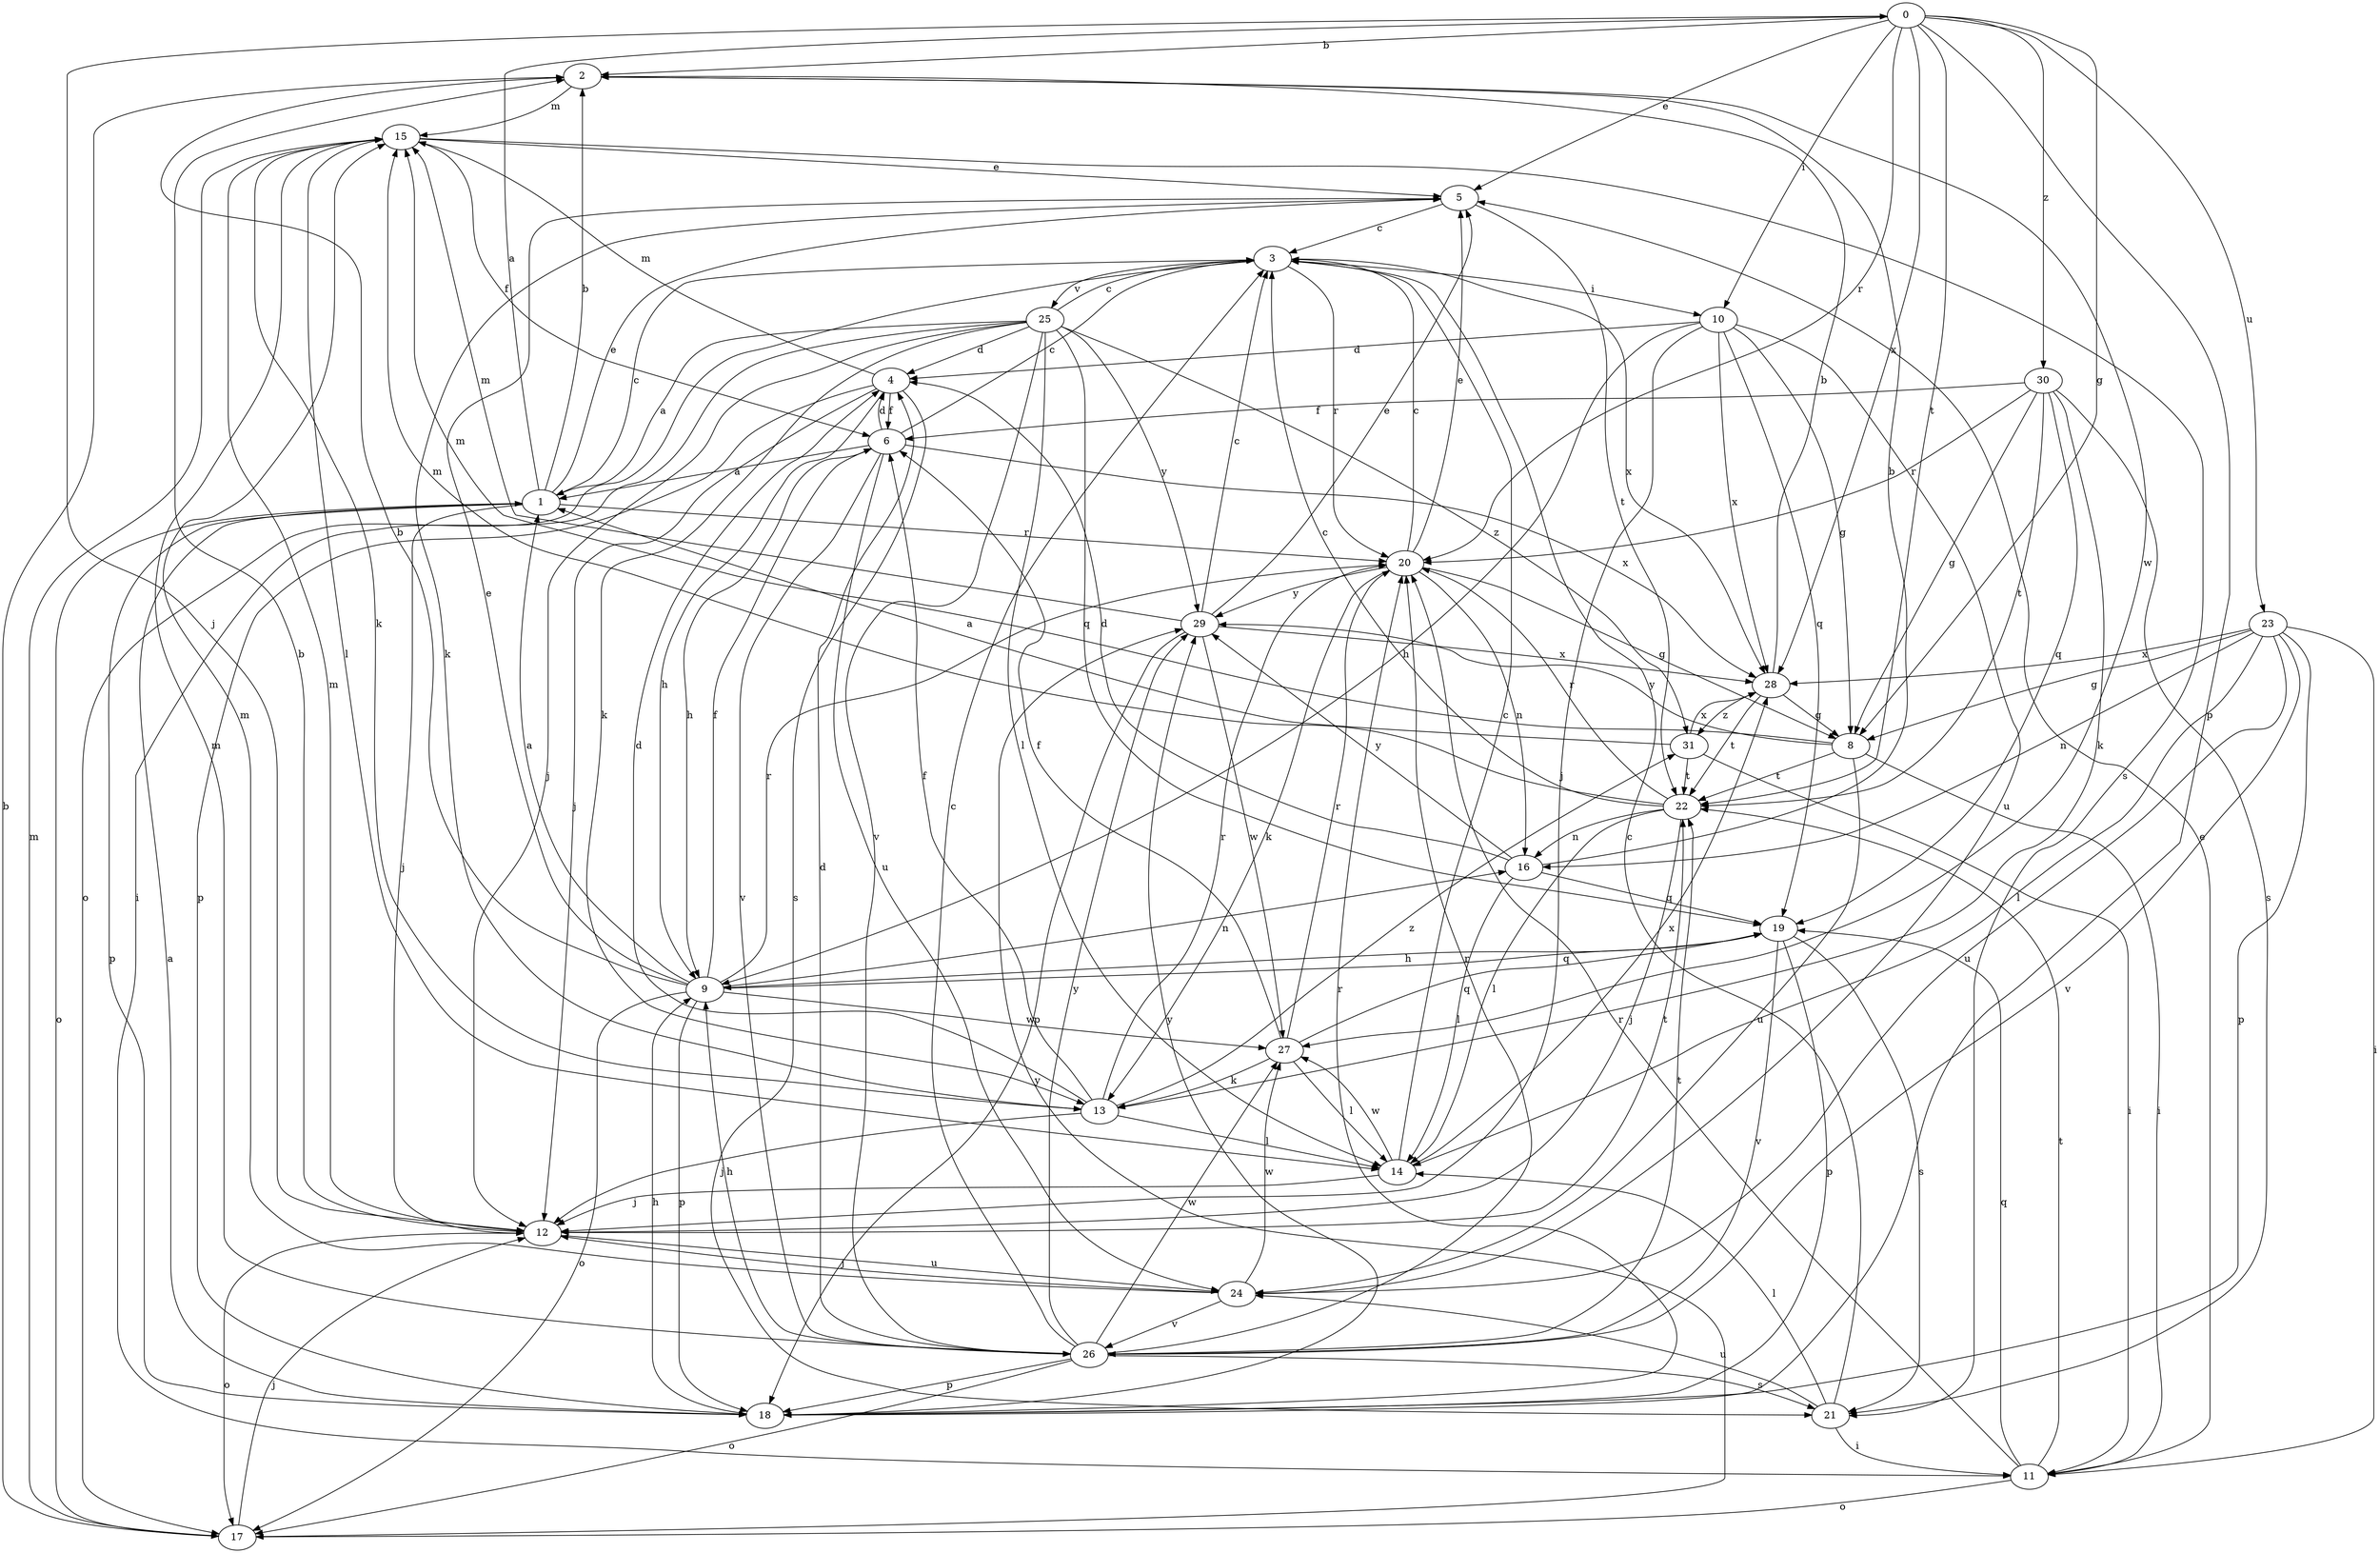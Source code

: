 strict digraph  {
0;
1;
2;
3;
4;
5;
6;
8;
9;
10;
11;
12;
13;
14;
15;
16;
17;
18;
19;
20;
21;
22;
23;
24;
25;
26;
27;
28;
29;
30;
31;
0 -> 2  [label=b];
0 -> 5  [label=e];
0 -> 8  [label=g];
0 -> 10  [label=i];
0 -> 12  [label=j];
0 -> 18  [label=p];
0 -> 20  [label=r];
0 -> 22  [label=t];
0 -> 23  [label=u];
0 -> 28  [label=x];
0 -> 30  [label=z];
1 -> 0  [label=a];
1 -> 2  [label=b];
1 -> 3  [label=c];
1 -> 5  [label=e];
1 -> 12  [label=j];
1 -> 17  [label=o];
1 -> 18  [label=p];
1 -> 20  [label=r];
2 -> 15  [label=m];
2 -> 27  [label=w];
3 -> 10  [label=i];
3 -> 17  [label=o];
3 -> 20  [label=r];
3 -> 25  [label=v];
3 -> 28  [label=x];
4 -> 6  [label=f];
4 -> 9  [label=h];
4 -> 12  [label=j];
4 -> 15  [label=m];
4 -> 18  [label=p];
4 -> 21  [label=s];
5 -> 3  [label=c];
5 -> 13  [label=k];
5 -> 22  [label=t];
6 -> 1  [label=a];
6 -> 3  [label=c];
6 -> 4  [label=d];
6 -> 9  [label=h];
6 -> 24  [label=u];
6 -> 26  [label=v];
6 -> 28  [label=x];
8 -> 11  [label=i];
8 -> 15  [label=m];
8 -> 22  [label=t];
8 -> 24  [label=u];
8 -> 29  [label=y];
9 -> 1  [label=a];
9 -> 2  [label=b];
9 -> 5  [label=e];
9 -> 6  [label=f];
9 -> 16  [label=n];
9 -> 17  [label=o];
9 -> 18  [label=p];
9 -> 19  [label=q];
9 -> 20  [label=r];
9 -> 27  [label=w];
10 -> 4  [label=d];
10 -> 8  [label=g];
10 -> 9  [label=h];
10 -> 12  [label=j];
10 -> 19  [label=q];
10 -> 24  [label=u];
10 -> 28  [label=x];
11 -> 5  [label=e];
11 -> 17  [label=o];
11 -> 19  [label=q];
11 -> 20  [label=r];
11 -> 22  [label=t];
12 -> 2  [label=b];
12 -> 15  [label=m];
12 -> 17  [label=o];
12 -> 22  [label=t];
12 -> 24  [label=u];
13 -> 4  [label=d];
13 -> 6  [label=f];
13 -> 12  [label=j];
13 -> 14  [label=l];
13 -> 20  [label=r];
13 -> 31  [label=z];
14 -> 3  [label=c];
14 -> 12  [label=j];
14 -> 27  [label=w];
14 -> 28  [label=x];
15 -> 5  [label=e];
15 -> 6  [label=f];
15 -> 13  [label=k];
15 -> 14  [label=l];
15 -> 21  [label=s];
16 -> 2  [label=b];
16 -> 4  [label=d];
16 -> 14  [label=l];
16 -> 19  [label=q];
16 -> 29  [label=y];
17 -> 2  [label=b];
17 -> 12  [label=j];
17 -> 15  [label=m];
17 -> 29  [label=y];
18 -> 1  [label=a];
18 -> 9  [label=h];
18 -> 20  [label=r];
18 -> 29  [label=y];
19 -> 9  [label=h];
19 -> 18  [label=p];
19 -> 21  [label=s];
19 -> 26  [label=v];
20 -> 3  [label=c];
20 -> 5  [label=e];
20 -> 8  [label=g];
20 -> 13  [label=k];
20 -> 16  [label=n];
20 -> 29  [label=y];
21 -> 3  [label=c];
21 -> 11  [label=i];
21 -> 14  [label=l];
21 -> 24  [label=u];
22 -> 3  [label=c];
22 -> 12  [label=j];
22 -> 14  [label=l];
22 -> 15  [label=m];
22 -> 16  [label=n];
22 -> 20  [label=r];
23 -> 8  [label=g];
23 -> 11  [label=i];
23 -> 14  [label=l];
23 -> 16  [label=n];
23 -> 18  [label=p];
23 -> 24  [label=u];
23 -> 26  [label=v];
23 -> 28  [label=x];
24 -> 12  [label=j];
24 -> 15  [label=m];
24 -> 26  [label=v];
24 -> 27  [label=w];
25 -> 1  [label=a];
25 -> 3  [label=c];
25 -> 4  [label=d];
25 -> 11  [label=i];
25 -> 12  [label=j];
25 -> 13  [label=k];
25 -> 14  [label=l];
25 -> 19  [label=q];
25 -> 26  [label=v];
25 -> 29  [label=y];
25 -> 31  [label=z];
26 -> 3  [label=c];
26 -> 4  [label=d];
26 -> 9  [label=h];
26 -> 15  [label=m];
26 -> 17  [label=o];
26 -> 18  [label=p];
26 -> 20  [label=r];
26 -> 21  [label=s];
26 -> 22  [label=t];
26 -> 27  [label=w];
26 -> 29  [label=y];
27 -> 6  [label=f];
27 -> 13  [label=k];
27 -> 14  [label=l];
27 -> 19  [label=q];
27 -> 20  [label=r];
28 -> 2  [label=b];
28 -> 8  [label=g];
28 -> 22  [label=t];
28 -> 31  [label=z];
29 -> 3  [label=c];
29 -> 5  [label=e];
29 -> 15  [label=m];
29 -> 18  [label=p];
29 -> 27  [label=w];
29 -> 28  [label=x];
30 -> 6  [label=f];
30 -> 8  [label=g];
30 -> 13  [label=k];
30 -> 19  [label=q];
30 -> 20  [label=r];
30 -> 21  [label=s];
30 -> 22  [label=t];
31 -> 1  [label=a];
31 -> 11  [label=i];
31 -> 22  [label=t];
31 -> 28  [label=x];
}
